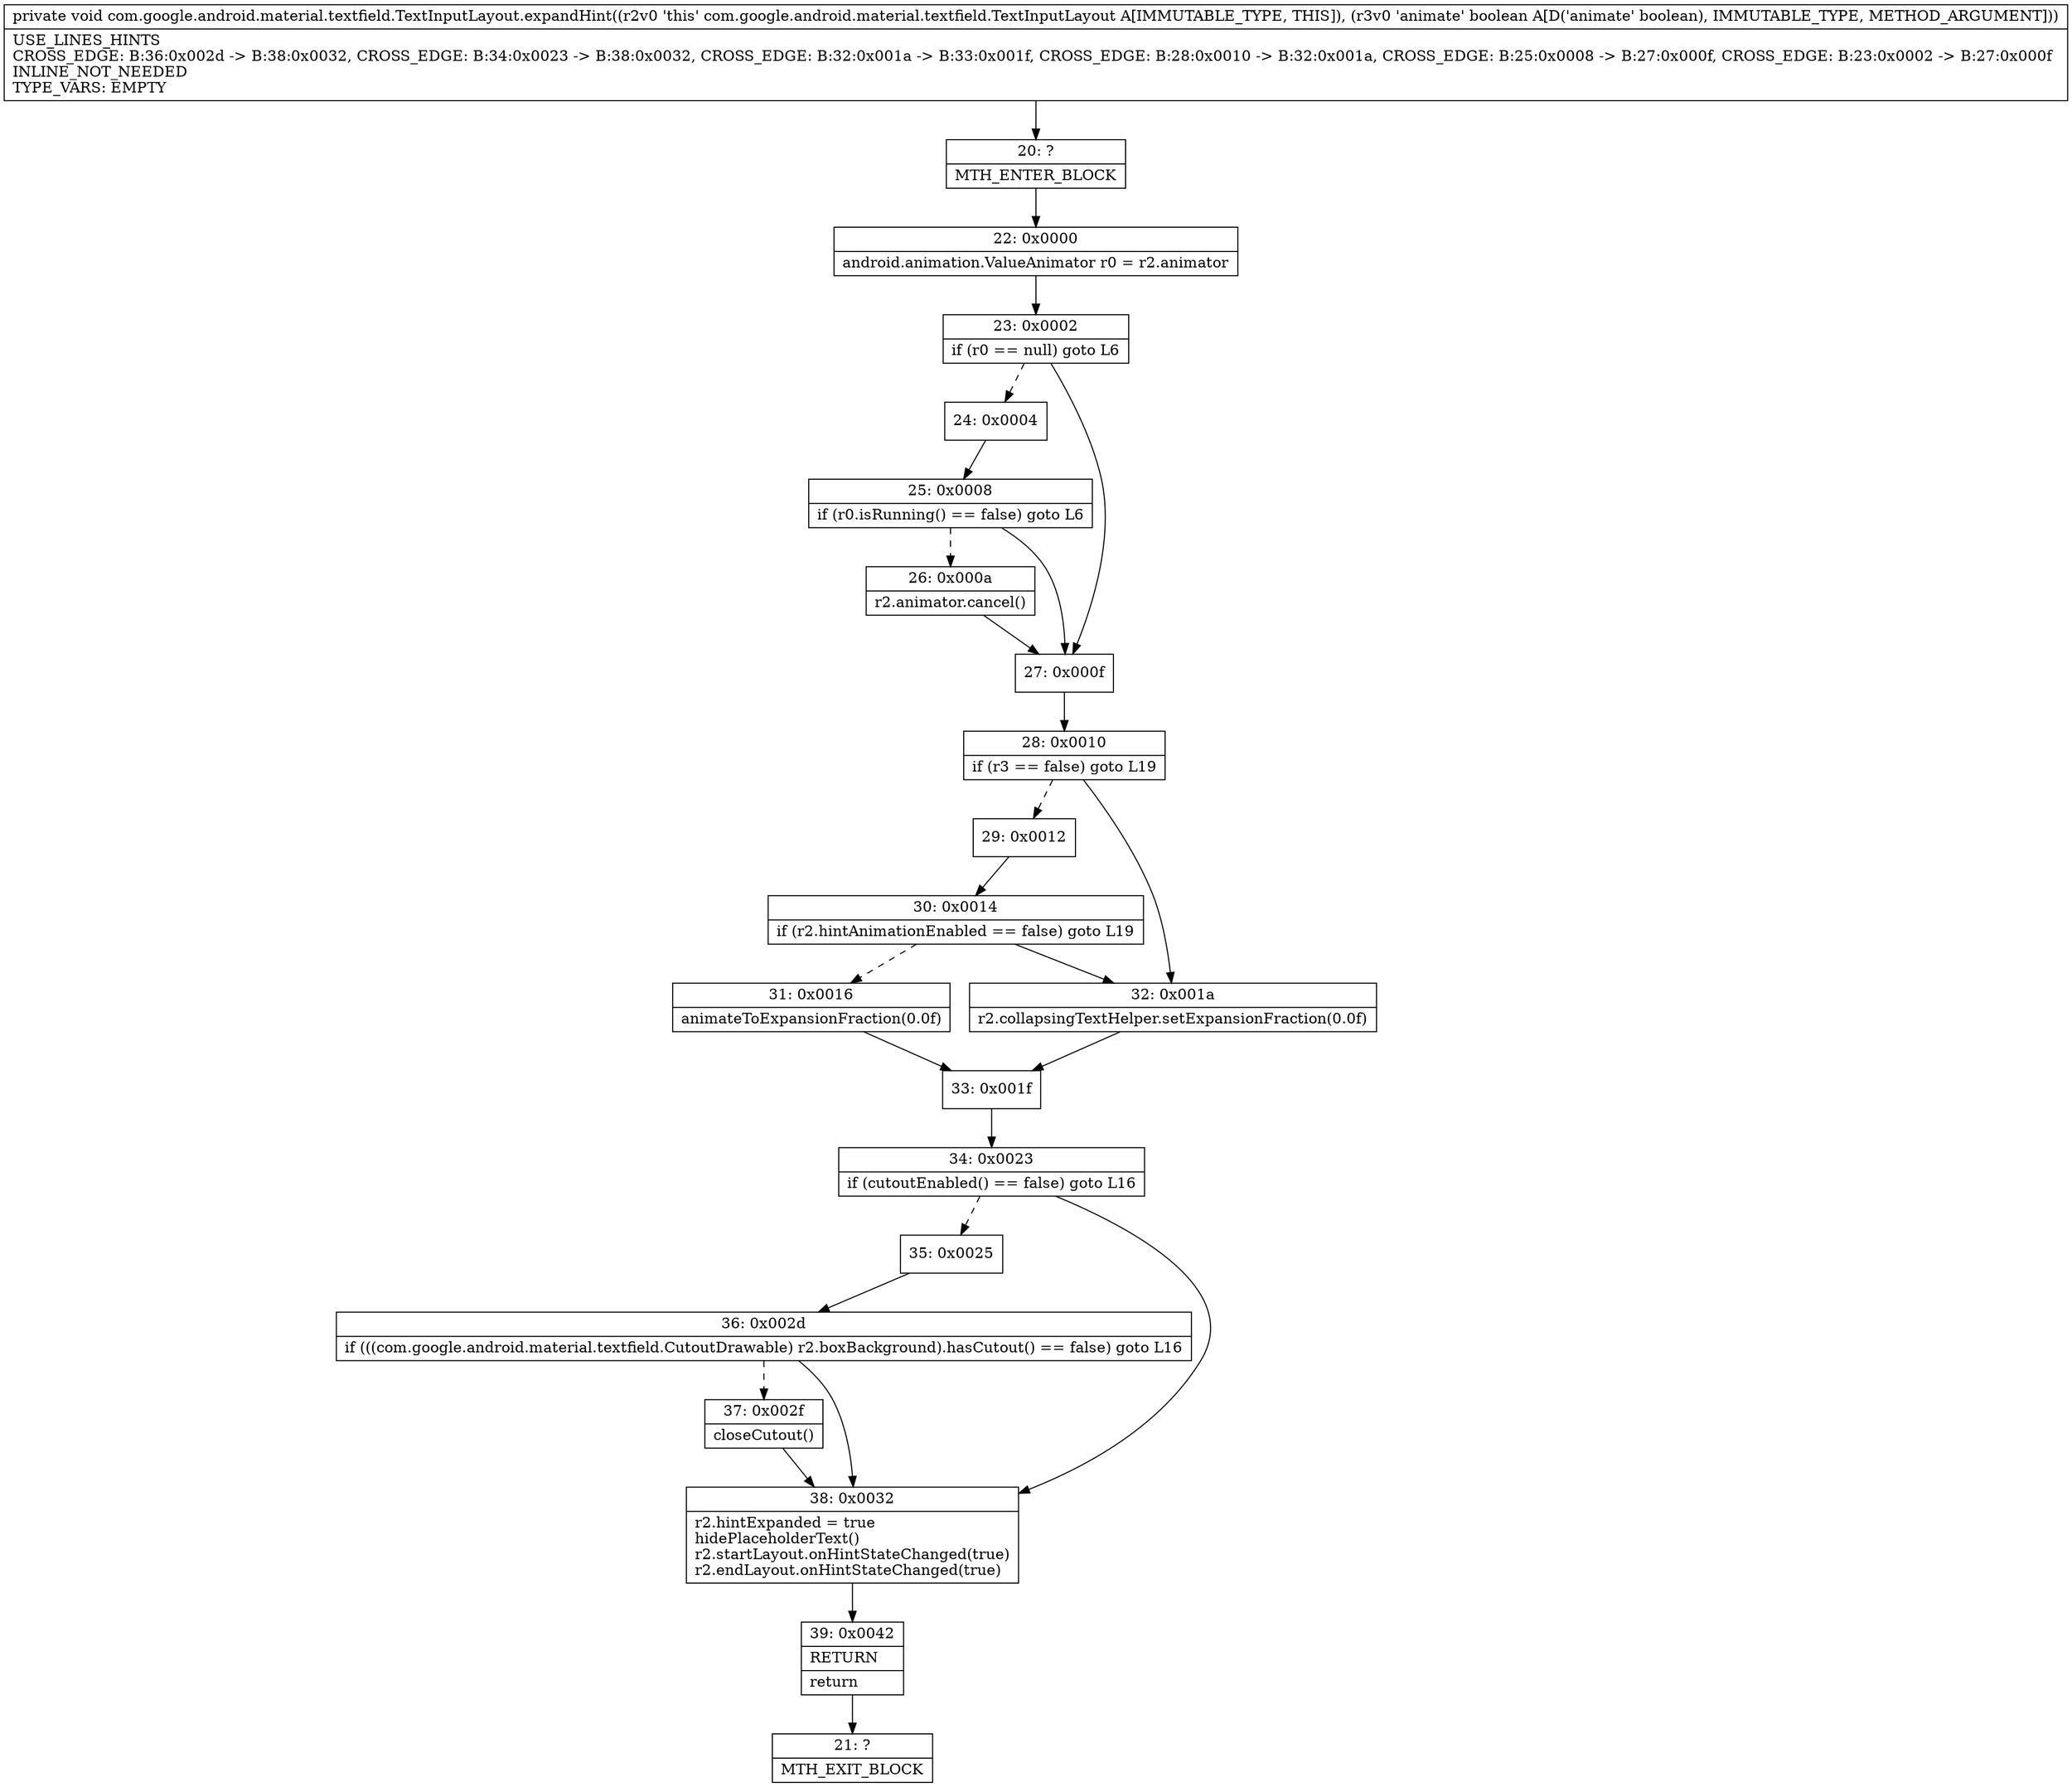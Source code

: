 digraph "CFG forcom.google.android.material.textfield.TextInputLayout.expandHint(Z)V" {
Node_20 [shape=record,label="{20\:\ ?|MTH_ENTER_BLOCK\l}"];
Node_22 [shape=record,label="{22\:\ 0x0000|android.animation.ValueAnimator r0 = r2.animator\l}"];
Node_23 [shape=record,label="{23\:\ 0x0002|if (r0 == null) goto L6\l}"];
Node_24 [shape=record,label="{24\:\ 0x0004}"];
Node_25 [shape=record,label="{25\:\ 0x0008|if (r0.isRunning() == false) goto L6\l}"];
Node_26 [shape=record,label="{26\:\ 0x000a|r2.animator.cancel()\l}"];
Node_27 [shape=record,label="{27\:\ 0x000f}"];
Node_28 [shape=record,label="{28\:\ 0x0010|if (r3 == false) goto L19\l}"];
Node_29 [shape=record,label="{29\:\ 0x0012}"];
Node_30 [shape=record,label="{30\:\ 0x0014|if (r2.hintAnimationEnabled == false) goto L19\l}"];
Node_31 [shape=record,label="{31\:\ 0x0016|animateToExpansionFraction(0.0f)\l}"];
Node_33 [shape=record,label="{33\:\ 0x001f}"];
Node_34 [shape=record,label="{34\:\ 0x0023|if (cutoutEnabled() == false) goto L16\l}"];
Node_35 [shape=record,label="{35\:\ 0x0025}"];
Node_36 [shape=record,label="{36\:\ 0x002d|if (((com.google.android.material.textfield.CutoutDrawable) r2.boxBackground).hasCutout() == false) goto L16\l}"];
Node_37 [shape=record,label="{37\:\ 0x002f|closeCutout()\l}"];
Node_38 [shape=record,label="{38\:\ 0x0032|r2.hintExpanded = true\lhidePlaceholderText()\lr2.startLayout.onHintStateChanged(true)\lr2.endLayout.onHintStateChanged(true)\l}"];
Node_39 [shape=record,label="{39\:\ 0x0042|RETURN\l|return\l}"];
Node_21 [shape=record,label="{21\:\ ?|MTH_EXIT_BLOCK\l}"];
Node_32 [shape=record,label="{32\:\ 0x001a|r2.collapsingTextHelper.setExpansionFraction(0.0f)\l}"];
MethodNode[shape=record,label="{private void com.google.android.material.textfield.TextInputLayout.expandHint((r2v0 'this' com.google.android.material.textfield.TextInputLayout A[IMMUTABLE_TYPE, THIS]), (r3v0 'animate' boolean A[D('animate' boolean), IMMUTABLE_TYPE, METHOD_ARGUMENT]))  | USE_LINES_HINTS\lCROSS_EDGE: B:36:0x002d \-\> B:38:0x0032, CROSS_EDGE: B:34:0x0023 \-\> B:38:0x0032, CROSS_EDGE: B:32:0x001a \-\> B:33:0x001f, CROSS_EDGE: B:28:0x0010 \-\> B:32:0x001a, CROSS_EDGE: B:25:0x0008 \-\> B:27:0x000f, CROSS_EDGE: B:23:0x0002 \-\> B:27:0x000f\lINLINE_NOT_NEEDED\lTYPE_VARS: EMPTY\l}"];
MethodNode -> Node_20;Node_20 -> Node_22;
Node_22 -> Node_23;
Node_23 -> Node_24[style=dashed];
Node_23 -> Node_27;
Node_24 -> Node_25;
Node_25 -> Node_26[style=dashed];
Node_25 -> Node_27;
Node_26 -> Node_27;
Node_27 -> Node_28;
Node_28 -> Node_29[style=dashed];
Node_28 -> Node_32;
Node_29 -> Node_30;
Node_30 -> Node_31[style=dashed];
Node_30 -> Node_32;
Node_31 -> Node_33;
Node_33 -> Node_34;
Node_34 -> Node_35[style=dashed];
Node_34 -> Node_38;
Node_35 -> Node_36;
Node_36 -> Node_37[style=dashed];
Node_36 -> Node_38;
Node_37 -> Node_38;
Node_38 -> Node_39;
Node_39 -> Node_21;
Node_32 -> Node_33;
}

